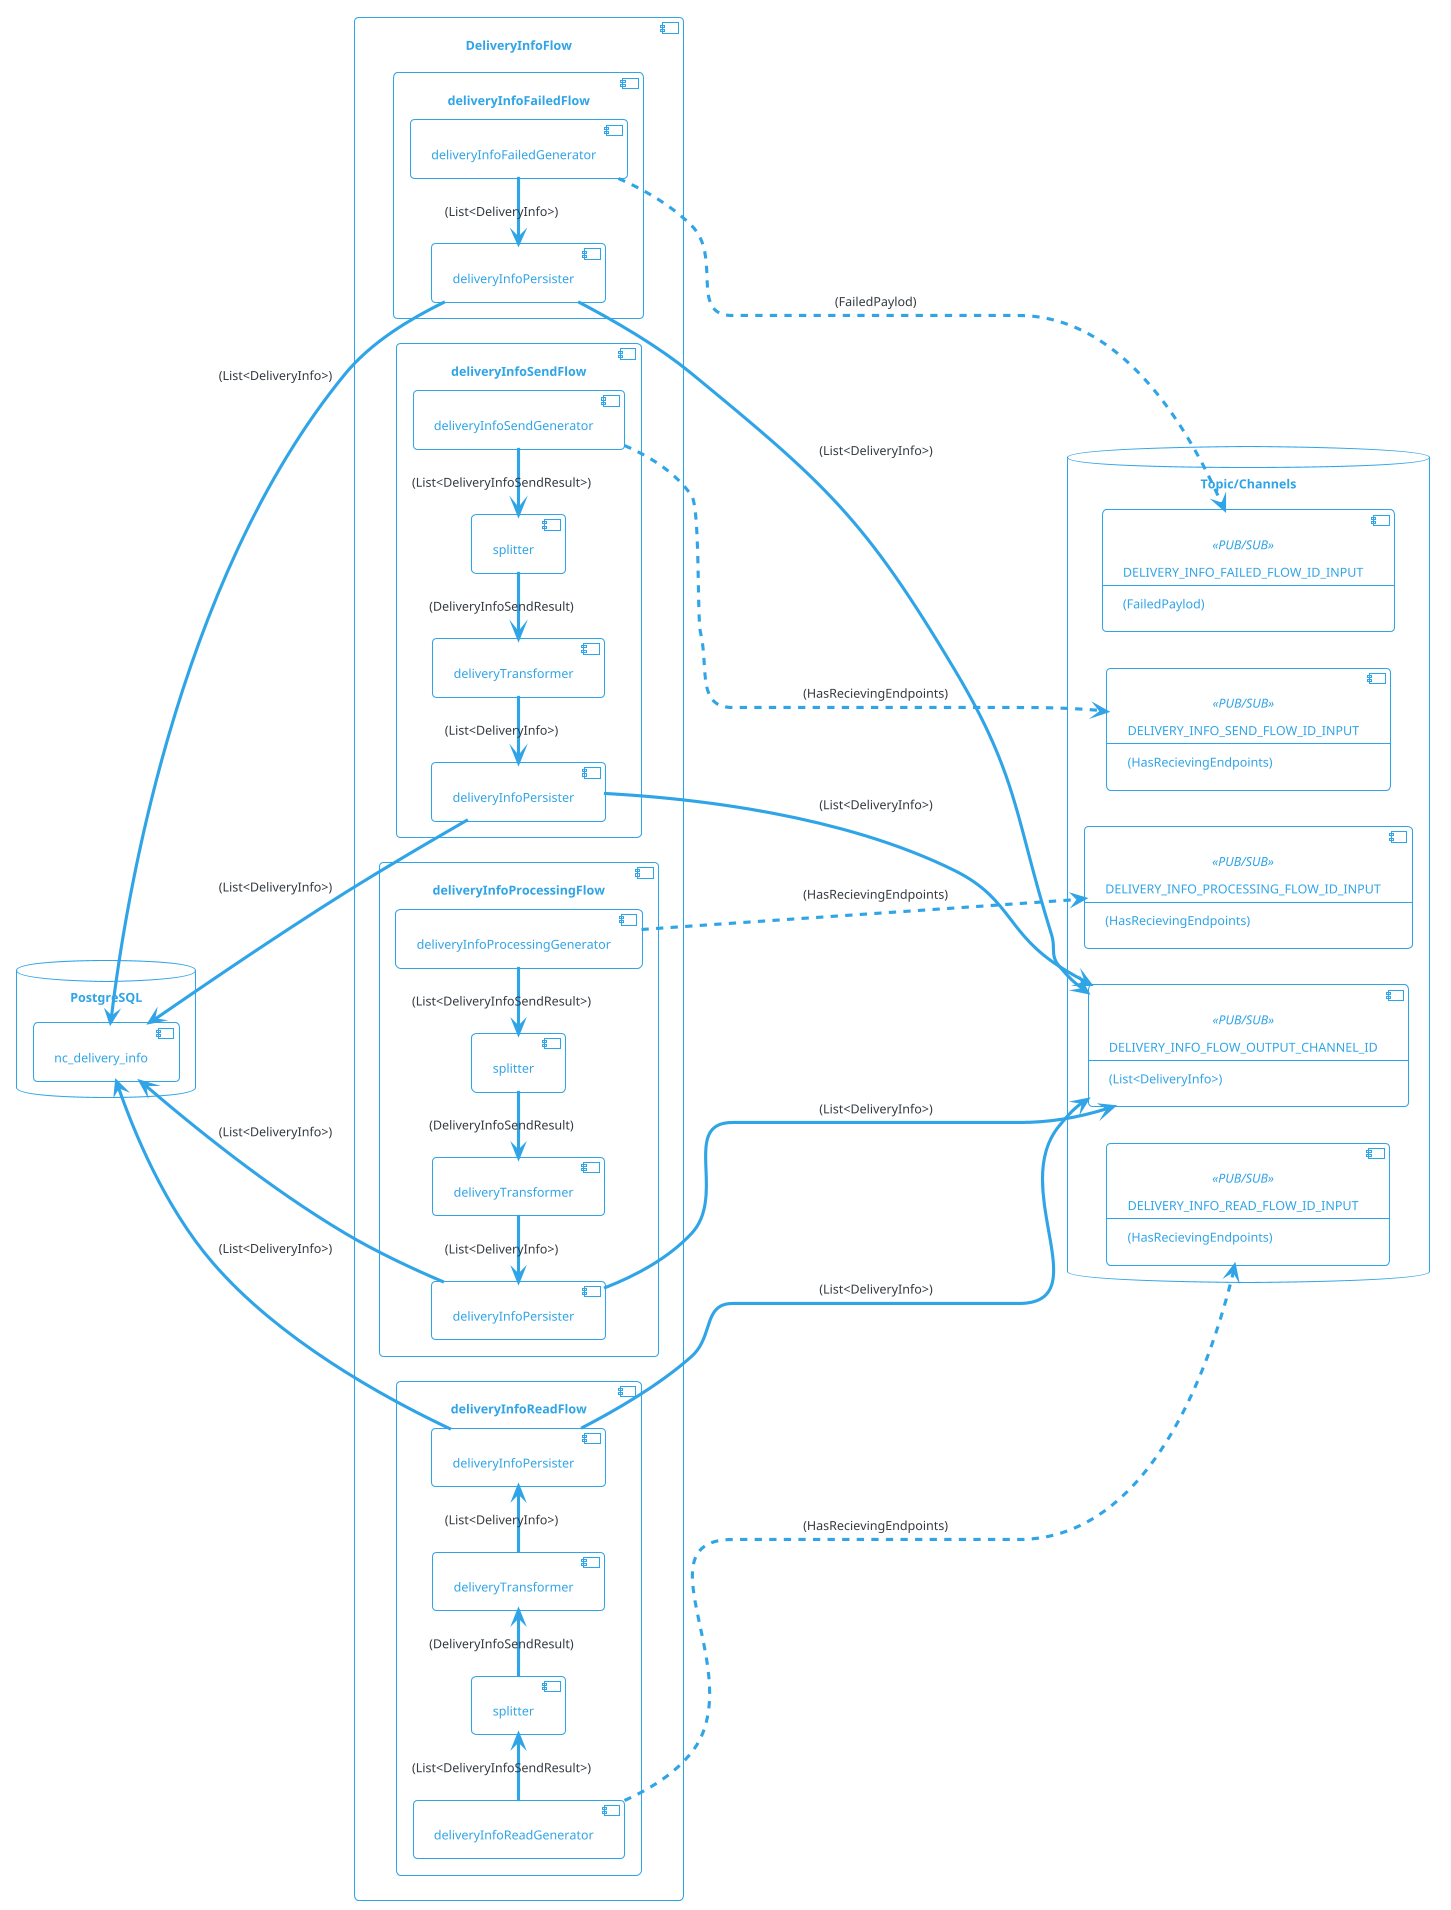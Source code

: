 @startuml

!theme cerulean-outline

left to right direction

skinparam component {
    backgroundColor<<user defined>> LightGray
}



database "PostgreSQL" {
    [nc_delivery_info]
}

database "Topic/Channels" {
    component DELIVERY_INFO_PROCESSING_FLOW_ID_INPUT<<PUB/SUB>>  [
        DELIVERY_INFO_PROCESSING_FLOW_ID_INPUT
        --
        (HasRecievingEndpoints)
    ]
    component DELIVERY_INFO_SEND_FLOW_ID_INPUT<<PUB/SUB>>  [
        DELIVERY_INFO_SEND_FLOW_ID_INPUT
        --
        (HasRecievingEndpoints)
    ]
    component DELIVERY_INFO_READ_FLOW_ID_INPUT<<PUB/SUB>>  [
        DELIVERY_INFO_READ_FLOW_ID_INPUT
        --
        (HasRecievingEndpoints)
    ]
    component DELIVERY_INFO_FAILED_FLOW_ID_INPUT<<PUB/SUB>> [
        DELIVERY_INFO_FAILED_FLOW_ID_INPUT
        --
        (FailedPaylod)
    ]

    component DELIVERY_INFO_FLOW_OUTPUT_CHANNEL_ID<<PUB/SUB>> [
        DELIVERY_INFO_FLOW_OUTPUT_CHANNEL_ID
        --
        (List<DeliveryInfo>)
    ]
    
}

component "DeliveryInfoFlow" {
    component deliveryInfoFailedFlow {        
        [deliveryInfoFailedGenerator]
        [deliveryInfoPersister] as dip_failed

        deliveryInfoFailedGenerator -> dip_failed: (List<DeliveryInfo>)

        deliveryInfoFailedGenerator ..> DELIVERY_INFO_FAILED_FLOW_ID_INPUT: (FailedPaylod)
        dip_failed -----> DELIVERY_INFO_FLOW_OUTPUT_CHANNEL_ID: (List<DeliveryInfo>)

        dip_failed -u-> nc_delivery_info: (List<DeliveryInfo>)
    }

    component deliveryInfoSendFlow {
        [deliveryInfoSendGenerator]
        [splitter] as dips_send
        [deliveryTransformer] as dt_send
        [deliveryInfoPersister] as dip_send

        deliveryInfoSendGenerator -l-> dips_send: (List<DeliveryInfoSendResult>)
        dips_send -l-> dt_send: (DeliveryInfoSendResult)
        dt_send -l-> dip_send: (List<DeliveryInfo>)

        deliveryInfoSendGenerator ..> DELIVERY_INFO_SEND_FLOW_ID_INPUT: (HasRecievingEndpoints)
        dip_send -----> DELIVERY_INFO_FLOW_OUTPUT_CHANNEL_ID: (List<DeliveryInfo>)
    
        dip_send -u-> nc_delivery_info: (List<DeliveryInfo>)
    }

    component deliveryInfoProcessingFlow {
        [deliveryInfoProcessingGenerator]
        [splitter] as dips_processing
        [deliveryTransformer] as dt_processing
        [deliveryInfoPersister] as dip_processing

        deliveryInfoProcessingGenerator -l-> dips_processing: (List<DeliveryInfoSendResult>)
        dips_processing -l-> dt_processing: (DeliveryInfoSendResult)
        dt_processing -l-> dip_processing: (List<DeliveryInfo>)

        deliveryInfoProcessingGenerator ..> DELIVERY_INFO_PROCESSING_FLOW_ID_INPUT: (HasRecievingEndpoints)
        dip_processing -----> DELIVERY_INFO_FLOW_OUTPUT_CHANNEL_ID: (List<DeliveryInfo>)
    
        dip_processing -u-> nc_delivery_info: (List<DeliveryInfo>)
    }

    component deliveryInfoReadFlow {
        [deliveryInfoReadGenerator]
        [splitter] as dips_read
        [deliveryTransformer] as dt_read
        [deliveryInfoPersister] as dip_read

        deliveryInfoReadGenerator -> dips_read: (List<DeliveryInfoSendResult>)
        dips_read -> dt_read: (DeliveryInfoSendResult)
        dt_read -> dip_read: (List<DeliveryInfo>)

        deliveryInfoReadGenerator ..> DELIVERY_INFO_READ_FLOW_ID_INPUT: (HasRecievingEndpoints)
        dip_read -----> DELIVERY_INFO_FLOW_OUTPUT_CHANNEL_ID: (List<DeliveryInfo>)
    
        dip_read -u-> nc_delivery_info: (List<DeliveryInfo>)
    }
}

@enduml